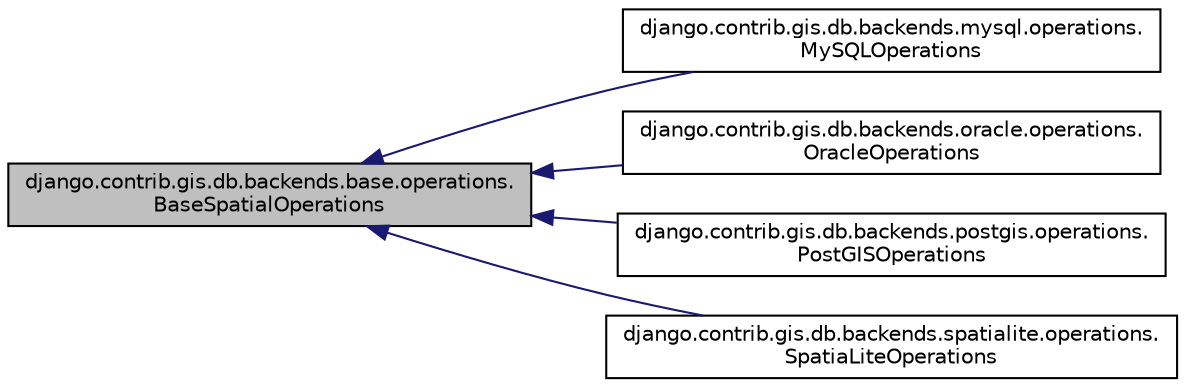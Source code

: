 digraph "django.contrib.gis.db.backends.base.operations.BaseSpatialOperations"
{
 // LATEX_PDF_SIZE
  edge [fontname="Helvetica",fontsize="10",labelfontname="Helvetica",labelfontsize="10"];
  node [fontname="Helvetica",fontsize="10",shape=record];
  rankdir="LR";
  Node1 [label="django.contrib.gis.db.backends.base.operations.\lBaseSpatialOperations",height=0.2,width=0.4,color="black", fillcolor="grey75", style="filled", fontcolor="black",tooltip=" "];
  Node1 -> Node2 [dir="back",color="midnightblue",fontsize="10",style="solid"];
  Node2 [label="django.contrib.gis.db.backends.mysql.operations.\lMySQLOperations",height=0.2,width=0.4,color="black", fillcolor="white", style="filled",URL="$classdjango_1_1contrib_1_1gis_1_1db_1_1backends_1_1mysql_1_1operations_1_1_my_s_q_l_operations.html",tooltip=" "];
  Node1 -> Node3 [dir="back",color="midnightblue",fontsize="10",style="solid"];
  Node3 [label="django.contrib.gis.db.backends.oracle.operations.\lOracleOperations",height=0.2,width=0.4,color="black", fillcolor="white", style="filled",URL="$classdjango_1_1contrib_1_1gis_1_1db_1_1backends_1_1oracle_1_1operations_1_1_oracle_operations.html",tooltip=" "];
  Node1 -> Node4 [dir="back",color="midnightblue",fontsize="10",style="solid"];
  Node4 [label="django.contrib.gis.db.backends.postgis.operations.\lPostGISOperations",height=0.2,width=0.4,color="black", fillcolor="white", style="filled",URL="$classdjango_1_1contrib_1_1gis_1_1db_1_1backends_1_1postgis_1_1operations_1_1_post_g_i_s_operations.html",tooltip=" "];
  Node1 -> Node5 [dir="back",color="midnightblue",fontsize="10",style="solid"];
  Node5 [label="django.contrib.gis.db.backends.spatialite.operations.\lSpatiaLiteOperations",height=0.2,width=0.4,color="black", fillcolor="white", style="filled",URL="$classdjango_1_1contrib_1_1gis_1_1db_1_1backends_1_1spatialite_1_1operations_1_1_spatia_lite_operations.html",tooltip=" "];
}
